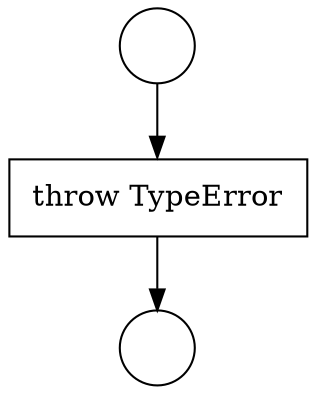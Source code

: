 digraph {
  node1909 [shape=circle label=" " color="black" fillcolor="white" style=filled]
  node1911 [shape=none, margin=0, label=<<font color="black">
    <table border="0" cellborder="1" cellspacing="0" cellpadding="10">
      <tr><td align="left">throw TypeError</td></tr>
    </table>
  </font>> color="black" fillcolor="white" style=filled]
  node1910 [shape=circle label=" " color="black" fillcolor="white" style=filled]
  node1909 -> node1911 [ color="black"]
  node1911 -> node1910 [ color="black"]
}

